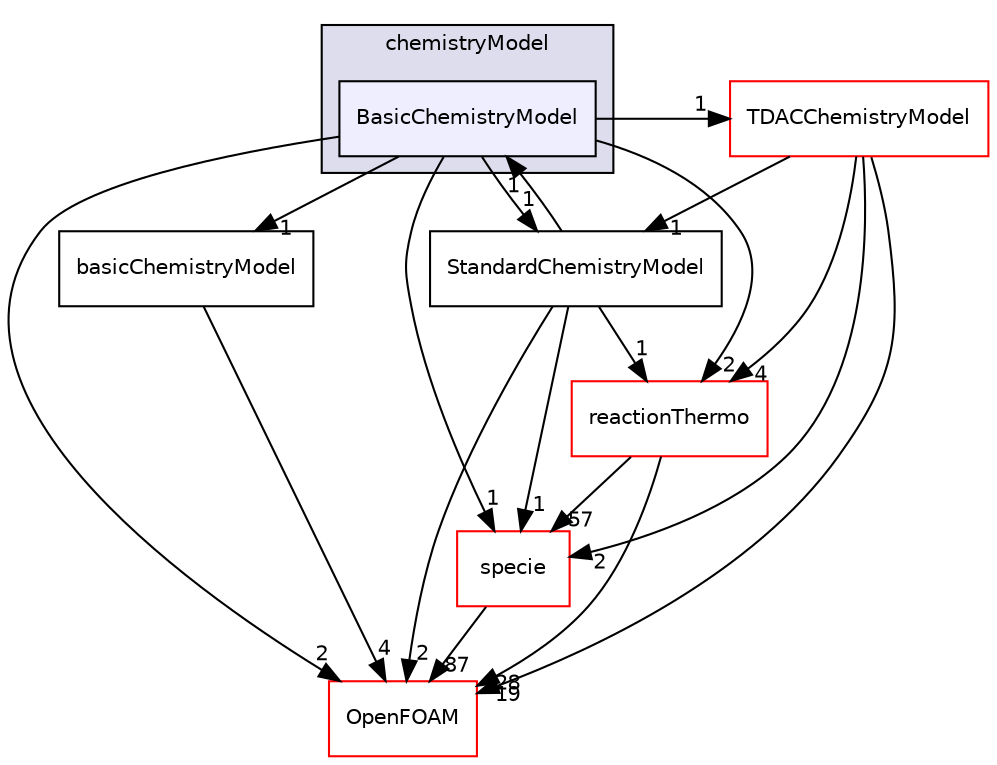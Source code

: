 digraph "src/thermophysicalModels/chemistryModel/chemistryModel/BasicChemistryModel" {
  bgcolor=transparent;
  compound=true
  node [ fontsize="10", fontname="Helvetica"];
  edge [ labelfontsize="10", labelfontname="Helvetica"];
  subgraph clusterdir_c571401ccb489c71ff21e08e929f4e25 {
    graph [ bgcolor="#ddddee", pencolor="black", label="chemistryModel" fontname="Helvetica", fontsize="10", URL="dir_c571401ccb489c71ff21e08e929f4e25.html"]
  dir_aa33624e74141172ef500ec76bd18da8 [shape=box, label="BasicChemistryModel", style="filled", fillcolor="#eeeeff", pencolor="black", URL="dir_aa33624e74141172ef500ec76bd18da8.html"];
  }
  dir_77d280331ce6d5e9a87ac210cb21f492 [shape=box label="basicChemistryModel" URL="dir_77d280331ce6d5e9a87ac210cb21f492.html"];
  dir_5c4bf53b114f4c9237cd4ef0431fc9bd [shape=box label="specie" color="red" URL="dir_5c4bf53b114f4c9237cd4ef0431fc9bd.html"];
  dir_d9b92708a8d1e2429ce495e2bc8d1adf [shape=box label="StandardChemistryModel" URL="dir_d9b92708a8d1e2429ce495e2bc8d1adf.html"];
  dir_c5473ff19b20e6ec4dfe5c310b3778a8 [shape=box label="OpenFOAM" color="red" URL="dir_c5473ff19b20e6ec4dfe5c310b3778a8.html"];
  dir_87c7a4a86ffb283740ec390ea55551cb [shape=box label="reactionThermo" color="red" URL="dir_87c7a4a86ffb283740ec390ea55551cb.html"];
  dir_e99a2928bd3c5c0feae1fd0a5dedecc4 [shape=box label="TDACChemistryModel" color="red" URL="dir_e99a2928bd3c5c0feae1fd0a5dedecc4.html"];
  dir_77d280331ce6d5e9a87ac210cb21f492->dir_c5473ff19b20e6ec4dfe5c310b3778a8 [headlabel="4", labeldistance=1.5 headhref="dir_003688_002151.html"];
  dir_5c4bf53b114f4c9237cd4ef0431fc9bd->dir_c5473ff19b20e6ec4dfe5c310b3778a8 [headlabel="87", labeldistance=1.5 headhref="dir_001228_002151.html"];
  dir_d9b92708a8d1e2429ce495e2bc8d1adf->dir_5c4bf53b114f4c9237cd4ef0431fc9bd [headlabel="1", labeldistance=1.5 headhref="dir_003690_001228.html"];
  dir_d9b92708a8d1e2429ce495e2bc8d1adf->dir_c5473ff19b20e6ec4dfe5c310b3778a8 [headlabel="2", labeldistance=1.5 headhref="dir_003690_002151.html"];
  dir_d9b92708a8d1e2429ce495e2bc8d1adf->dir_87c7a4a86ffb283740ec390ea55551cb [headlabel="1", labeldistance=1.5 headhref="dir_003690_003779.html"];
  dir_d9b92708a8d1e2429ce495e2bc8d1adf->dir_aa33624e74141172ef500ec76bd18da8 [headlabel="1", labeldistance=1.5 headhref="dir_003690_003689.html"];
  dir_87c7a4a86ffb283740ec390ea55551cb->dir_5c4bf53b114f4c9237cd4ef0431fc9bd [headlabel="57", labeldistance=1.5 headhref="dir_003779_001228.html"];
  dir_87c7a4a86ffb283740ec390ea55551cb->dir_c5473ff19b20e6ec4dfe5c310b3778a8 [headlabel="28", labeldistance=1.5 headhref="dir_003779_002151.html"];
  dir_e99a2928bd3c5c0feae1fd0a5dedecc4->dir_5c4bf53b114f4c9237cd4ef0431fc9bd [headlabel="2", labeldistance=1.5 headhref="dir_003691_001228.html"];
  dir_e99a2928bd3c5c0feae1fd0a5dedecc4->dir_d9b92708a8d1e2429ce495e2bc8d1adf [headlabel="1", labeldistance=1.5 headhref="dir_003691_003690.html"];
  dir_e99a2928bd3c5c0feae1fd0a5dedecc4->dir_c5473ff19b20e6ec4dfe5c310b3778a8 [headlabel="19", labeldistance=1.5 headhref="dir_003691_002151.html"];
  dir_e99a2928bd3c5c0feae1fd0a5dedecc4->dir_87c7a4a86ffb283740ec390ea55551cb [headlabel="4", labeldistance=1.5 headhref="dir_003691_003779.html"];
  dir_aa33624e74141172ef500ec76bd18da8->dir_77d280331ce6d5e9a87ac210cb21f492 [headlabel="1", labeldistance=1.5 headhref="dir_003689_003688.html"];
  dir_aa33624e74141172ef500ec76bd18da8->dir_5c4bf53b114f4c9237cd4ef0431fc9bd [headlabel="1", labeldistance=1.5 headhref="dir_003689_001228.html"];
  dir_aa33624e74141172ef500ec76bd18da8->dir_d9b92708a8d1e2429ce495e2bc8d1adf [headlabel="1", labeldistance=1.5 headhref="dir_003689_003690.html"];
  dir_aa33624e74141172ef500ec76bd18da8->dir_c5473ff19b20e6ec4dfe5c310b3778a8 [headlabel="2", labeldistance=1.5 headhref="dir_003689_002151.html"];
  dir_aa33624e74141172ef500ec76bd18da8->dir_87c7a4a86ffb283740ec390ea55551cb [headlabel="2", labeldistance=1.5 headhref="dir_003689_003779.html"];
  dir_aa33624e74141172ef500ec76bd18da8->dir_e99a2928bd3c5c0feae1fd0a5dedecc4 [headlabel="1", labeldistance=1.5 headhref="dir_003689_003691.html"];
}
